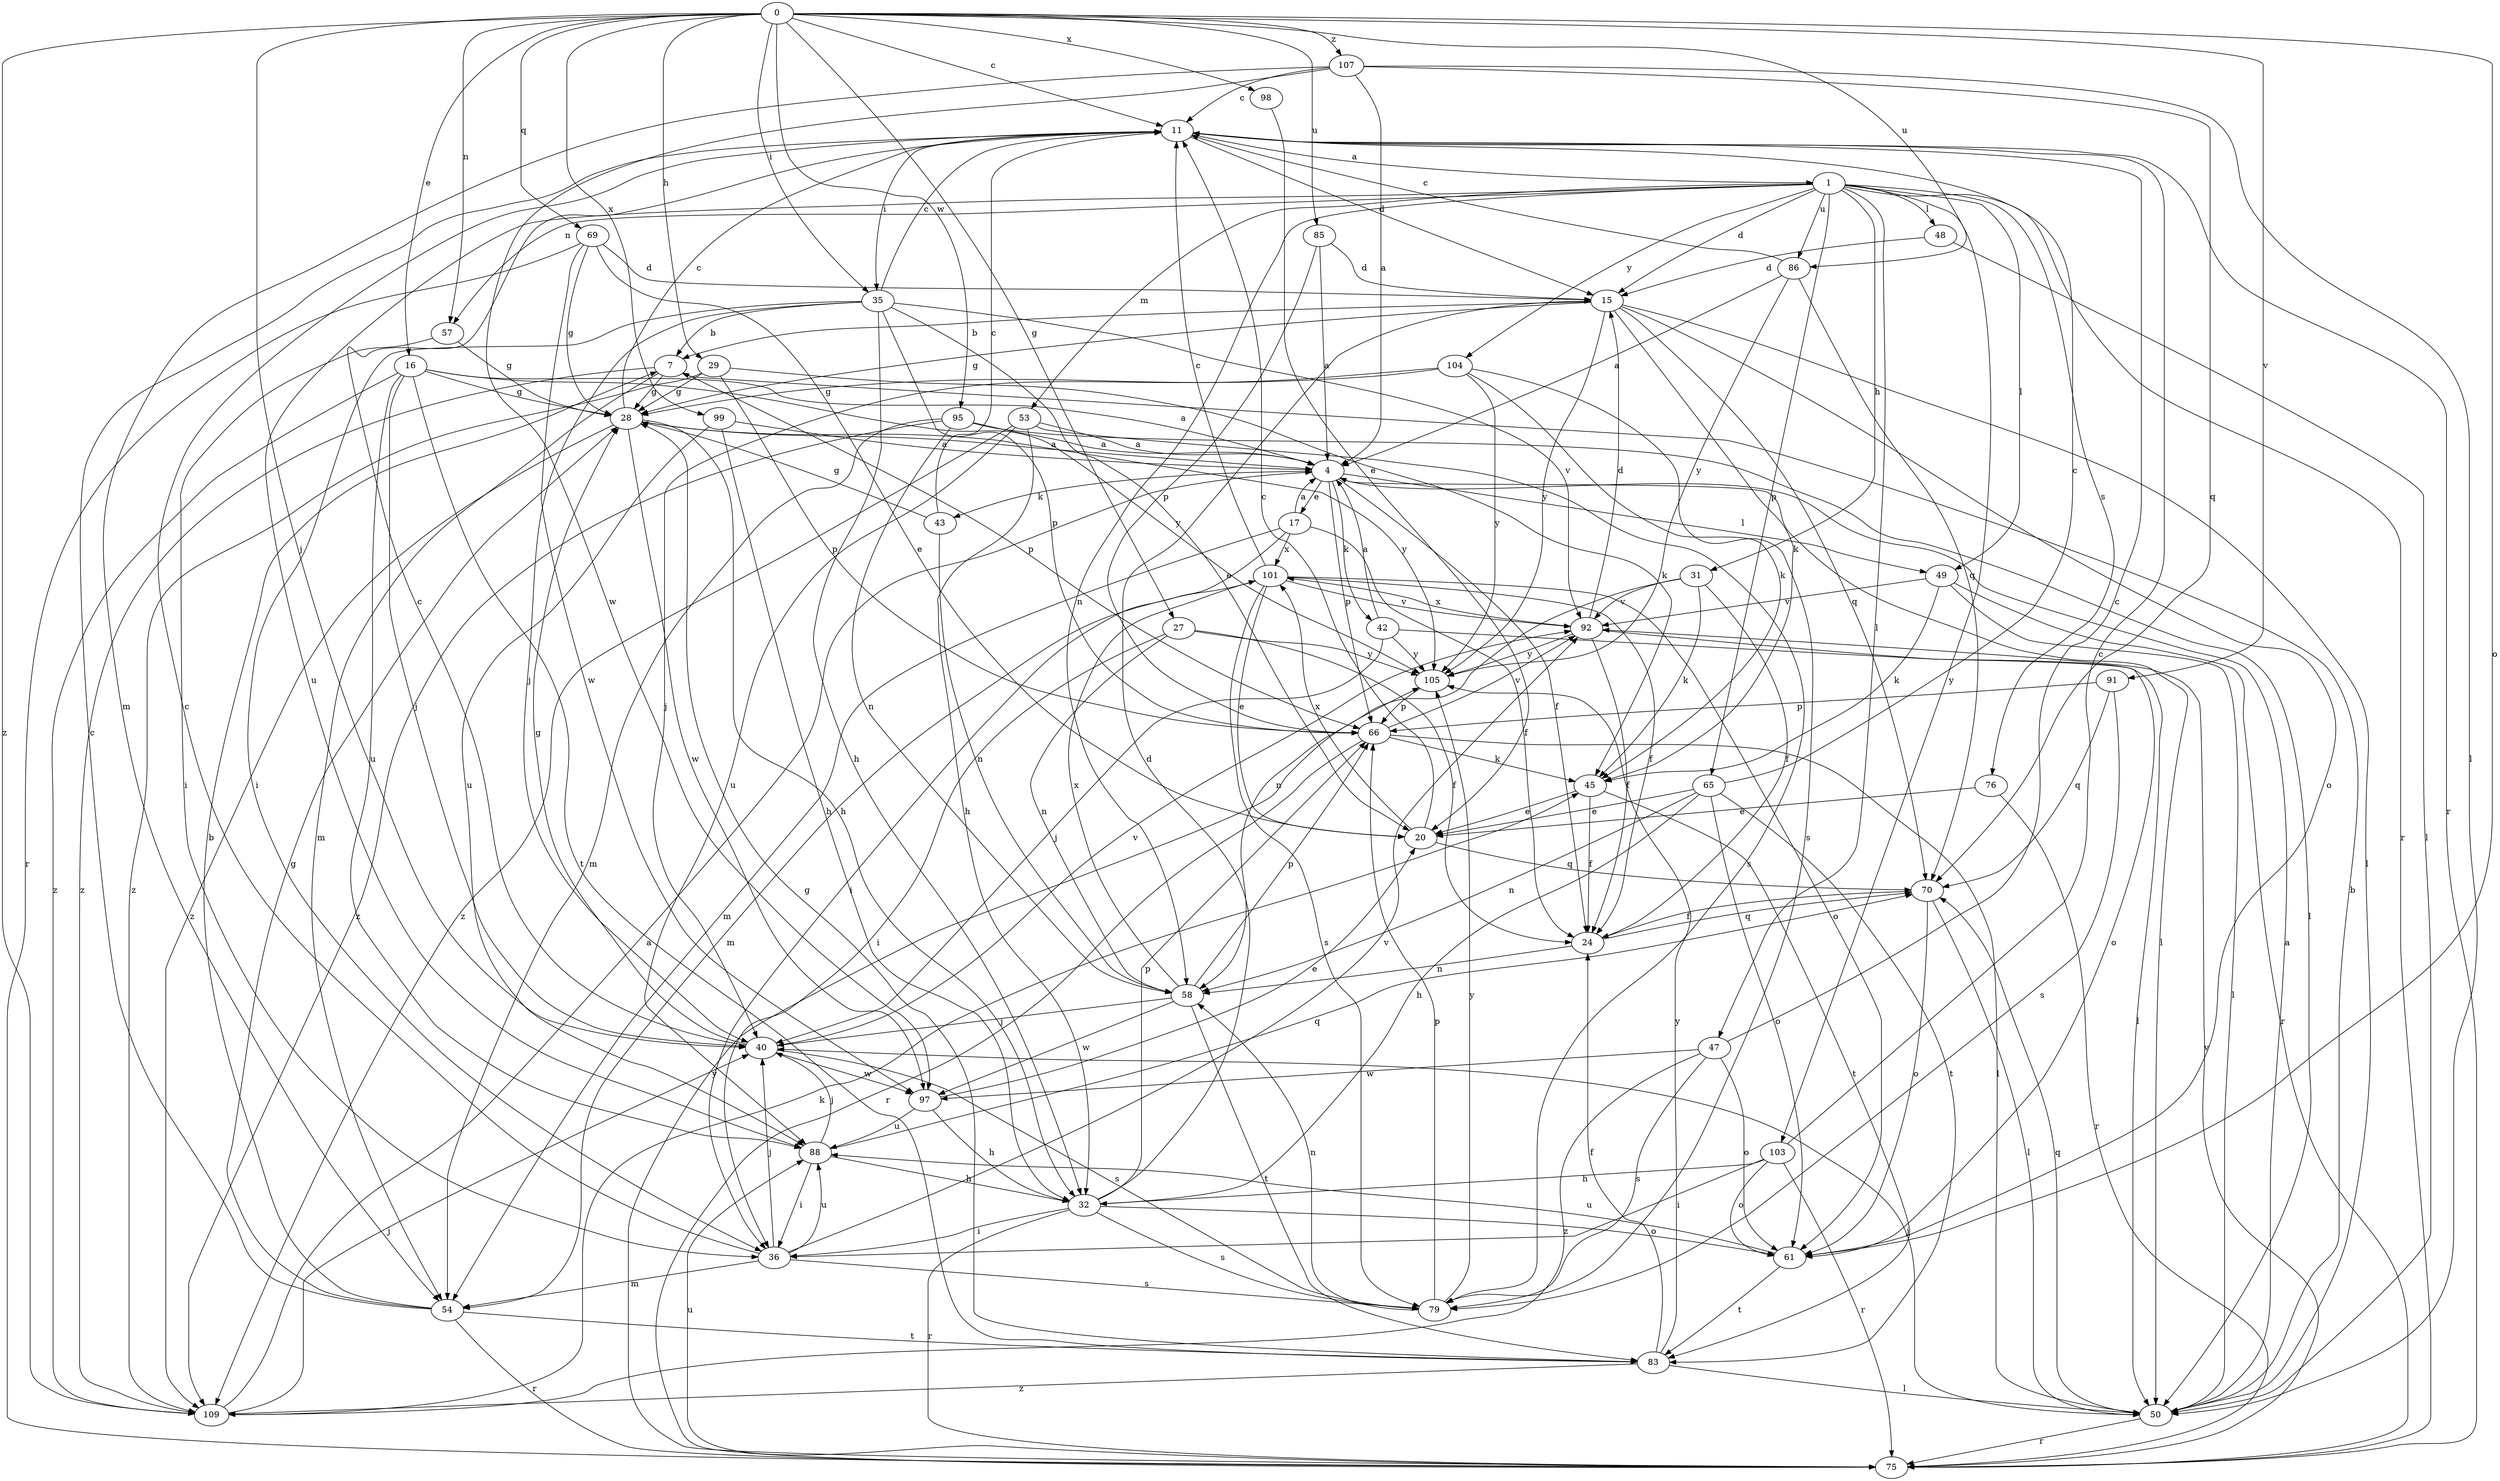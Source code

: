 strict digraph  {
0;
1;
4;
7;
11;
15;
16;
17;
20;
24;
27;
28;
29;
31;
32;
35;
36;
40;
42;
43;
45;
47;
48;
49;
50;
53;
54;
57;
58;
61;
65;
66;
69;
70;
75;
76;
79;
83;
85;
86;
88;
91;
92;
95;
97;
98;
99;
101;
103;
104;
105;
107;
109;
0 -> 11  [label=c];
0 -> 16  [label=e];
0 -> 27  [label=g];
0 -> 29  [label=h];
0 -> 35  [label=i];
0 -> 40  [label=j];
0 -> 57  [label=n];
0 -> 61  [label=o];
0 -> 69  [label=q];
0 -> 85  [label=u];
0 -> 86  [label=u];
0 -> 91  [label=v];
0 -> 95  [label=w];
0 -> 98  [label=x];
0 -> 99  [label=x];
0 -> 107  [label=z];
0 -> 109  [label=z];
1 -> 15  [label=d];
1 -> 31  [label=h];
1 -> 47  [label=l];
1 -> 48  [label=l];
1 -> 49  [label=l];
1 -> 53  [label=m];
1 -> 57  [label=n];
1 -> 58  [label=n];
1 -> 65  [label=p];
1 -> 75  [label=r];
1 -> 76  [label=s];
1 -> 86  [label=u];
1 -> 88  [label=u];
1 -> 103  [label=y];
1 -> 104  [label=y];
4 -> 17  [label=e];
4 -> 24  [label=f];
4 -> 42  [label=k];
4 -> 43  [label=k];
4 -> 49  [label=l];
4 -> 50  [label=l];
4 -> 66  [label=p];
7 -> 28  [label=g];
7 -> 54  [label=m];
7 -> 66  [label=p];
7 -> 109  [label=z];
11 -> 1  [label=a];
11 -> 15  [label=d];
11 -> 35  [label=i];
11 -> 75  [label=r];
15 -> 7  [label=b];
15 -> 28  [label=g];
15 -> 45  [label=k];
15 -> 50  [label=l];
15 -> 61  [label=o];
15 -> 70  [label=q];
15 -> 105  [label=y];
16 -> 4  [label=a];
16 -> 28  [label=g];
16 -> 40  [label=j];
16 -> 83  [label=t];
16 -> 88  [label=u];
16 -> 105  [label=y];
16 -> 109  [label=z];
17 -> 4  [label=a];
17 -> 24  [label=f];
17 -> 36  [label=i];
17 -> 54  [label=m];
17 -> 101  [label=x];
20 -> 11  [label=c];
20 -> 70  [label=q];
20 -> 101  [label=x];
24 -> 58  [label=n];
24 -> 70  [label=q];
27 -> 24  [label=f];
27 -> 36  [label=i];
27 -> 58  [label=n];
27 -> 105  [label=y];
28 -> 4  [label=a];
28 -> 11  [label=c];
28 -> 32  [label=h];
28 -> 97  [label=w];
28 -> 105  [label=y];
28 -> 109  [label=z];
29 -> 28  [label=g];
29 -> 45  [label=k];
29 -> 66  [label=p];
29 -> 109  [label=z];
31 -> 24  [label=f];
31 -> 45  [label=k];
31 -> 58  [label=n];
31 -> 92  [label=v];
32 -> 15  [label=d];
32 -> 36  [label=i];
32 -> 61  [label=o];
32 -> 66  [label=p];
32 -> 75  [label=r];
32 -> 79  [label=s];
35 -> 7  [label=b];
35 -> 11  [label=c];
35 -> 20  [label=e];
35 -> 32  [label=h];
35 -> 36  [label=i];
35 -> 40  [label=j];
35 -> 66  [label=p];
35 -> 92  [label=v];
36 -> 11  [label=c];
36 -> 40  [label=j];
36 -> 54  [label=m];
36 -> 79  [label=s];
36 -> 88  [label=u];
36 -> 92  [label=v];
40 -> 11  [label=c];
40 -> 28  [label=g];
40 -> 79  [label=s];
40 -> 92  [label=v];
40 -> 97  [label=w];
42 -> 4  [label=a];
42 -> 40  [label=j];
42 -> 50  [label=l];
42 -> 105  [label=y];
43 -> 11  [label=c];
43 -> 28  [label=g];
43 -> 58  [label=n];
45 -> 20  [label=e];
45 -> 24  [label=f];
45 -> 83  [label=t];
47 -> 11  [label=c];
47 -> 61  [label=o];
47 -> 79  [label=s];
47 -> 97  [label=w];
47 -> 109  [label=z];
48 -> 15  [label=d];
48 -> 50  [label=l];
49 -> 45  [label=k];
49 -> 50  [label=l];
49 -> 75  [label=r];
49 -> 92  [label=v];
50 -> 4  [label=a];
50 -> 7  [label=b];
50 -> 40  [label=j];
50 -> 70  [label=q];
50 -> 75  [label=r];
53 -> 4  [label=a];
53 -> 32  [label=h];
53 -> 79  [label=s];
53 -> 88  [label=u];
53 -> 109  [label=z];
54 -> 7  [label=b];
54 -> 11  [label=c];
54 -> 28  [label=g];
54 -> 75  [label=r];
54 -> 83  [label=t];
57 -> 28  [label=g];
57 -> 36  [label=i];
58 -> 40  [label=j];
58 -> 66  [label=p];
58 -> 83  [label=t];
58 -> 97  [label=w];
58 -> 101  [label=x];
61 -> 83  [label=t];
61 -> 88  [label=u];
65 -> 11  [label=c];
65 -> 20  [label=e];
65 -> 32  [label=h];
65 -> 58  [label=n];
65 -> 61  [label=o];
65 -> 83  [label=t];
66 -> 45  [label=k];
66 -> 50  [label=l];
66 -> 75  [label=r];
66 -> 92  [label=v];
69 -> 15  [label=d];
69 -> 20  [label=e];
69 -> 28  [label=g];
69 -> 75  [label=r];
69 -> 97  [label=w];
70 -> 24  [label=f];
70 -> 50  [label=l];
70 -> 61  [label=o];
75 -> 88  [label=u];
75 -> 92  [label=v];
75 -> 105  [label=y];
76 -> 20  [label=e];
76 -> 75  [label=r];
79 -> 58  [label=n];
79 -> 66  [label=p];
79 -> 105  [label=y];
83 -> 24  [label=f];
83 -> 28  [label=g];
83 -> 50  [label=l];
83 -> 105  [label=y];
83 -> 109  [label=z];
85 -> 4  [label=a];
85 -> 15  [label=d];
85 -> 66  [label=p];
86 -> 4  [label=a];
86 -> 11  [label=c];
86 -> 70  [label=q];
86 -> 105  [label=y];
88 -> 32  [label=h];
88 -> 36  [label=i];
88 -> 40  [label=j];
88 -> 70  [label=q];
91 -> 66  [label=p];
91 -> 70  [label=q];
91 -> 79  [label=s];
92 -> 15  [label=d];
92 -> 24  [label=f];
92 -> 61  [label=o];
92 -> 101  [label=x];
92 -> 105  [label=y];
95 -> 4  [label=a];
95 -> 50  [label=l];
95 -> 54  [label=m];
95 -> 58  [label=n];
95 -> 109  [label=z];
97 -> 20  [label=e];
97 -> 32  [label=h];
97 -> 88  [label=u];
98 -> 20  [label=e];
99 -> 4  [label=a];
99 -> 32  [label=h];
99 -> 88  [label=u];
101 -> 11  [label=c];
101 -> 20  [label=e];
101 -> 24  [label=f];
101 -> 54  [label=m];
101 -> 61  [label=o];
101 -> 79  [label=s];
101 -> 92  [label=v];
103 -> 11  [label=c];
103 -> 32  [label=h];
103 -> 36  [label=i];
103 -> 61  [label=o];
103 -> 75  [label=r];
104 -> 28  [label=g];
104 -> 40  [label=j];
104 -> 45  [label=k];
104 -> 79  [label=s];
104 -> 105  [label=y];
105 -> 66  [label=p];
107 -> 4  [label=a];
107 -> 11  [label=c];
107 -> 50  [label=l];
107 -> 54  [label=m];
107 -> 70  [label=q];
107 -> 97  [label=w];
109 -> 4  [label=a];
109 -> 40  [label=j];
109 -> 45  [label=k];
}
